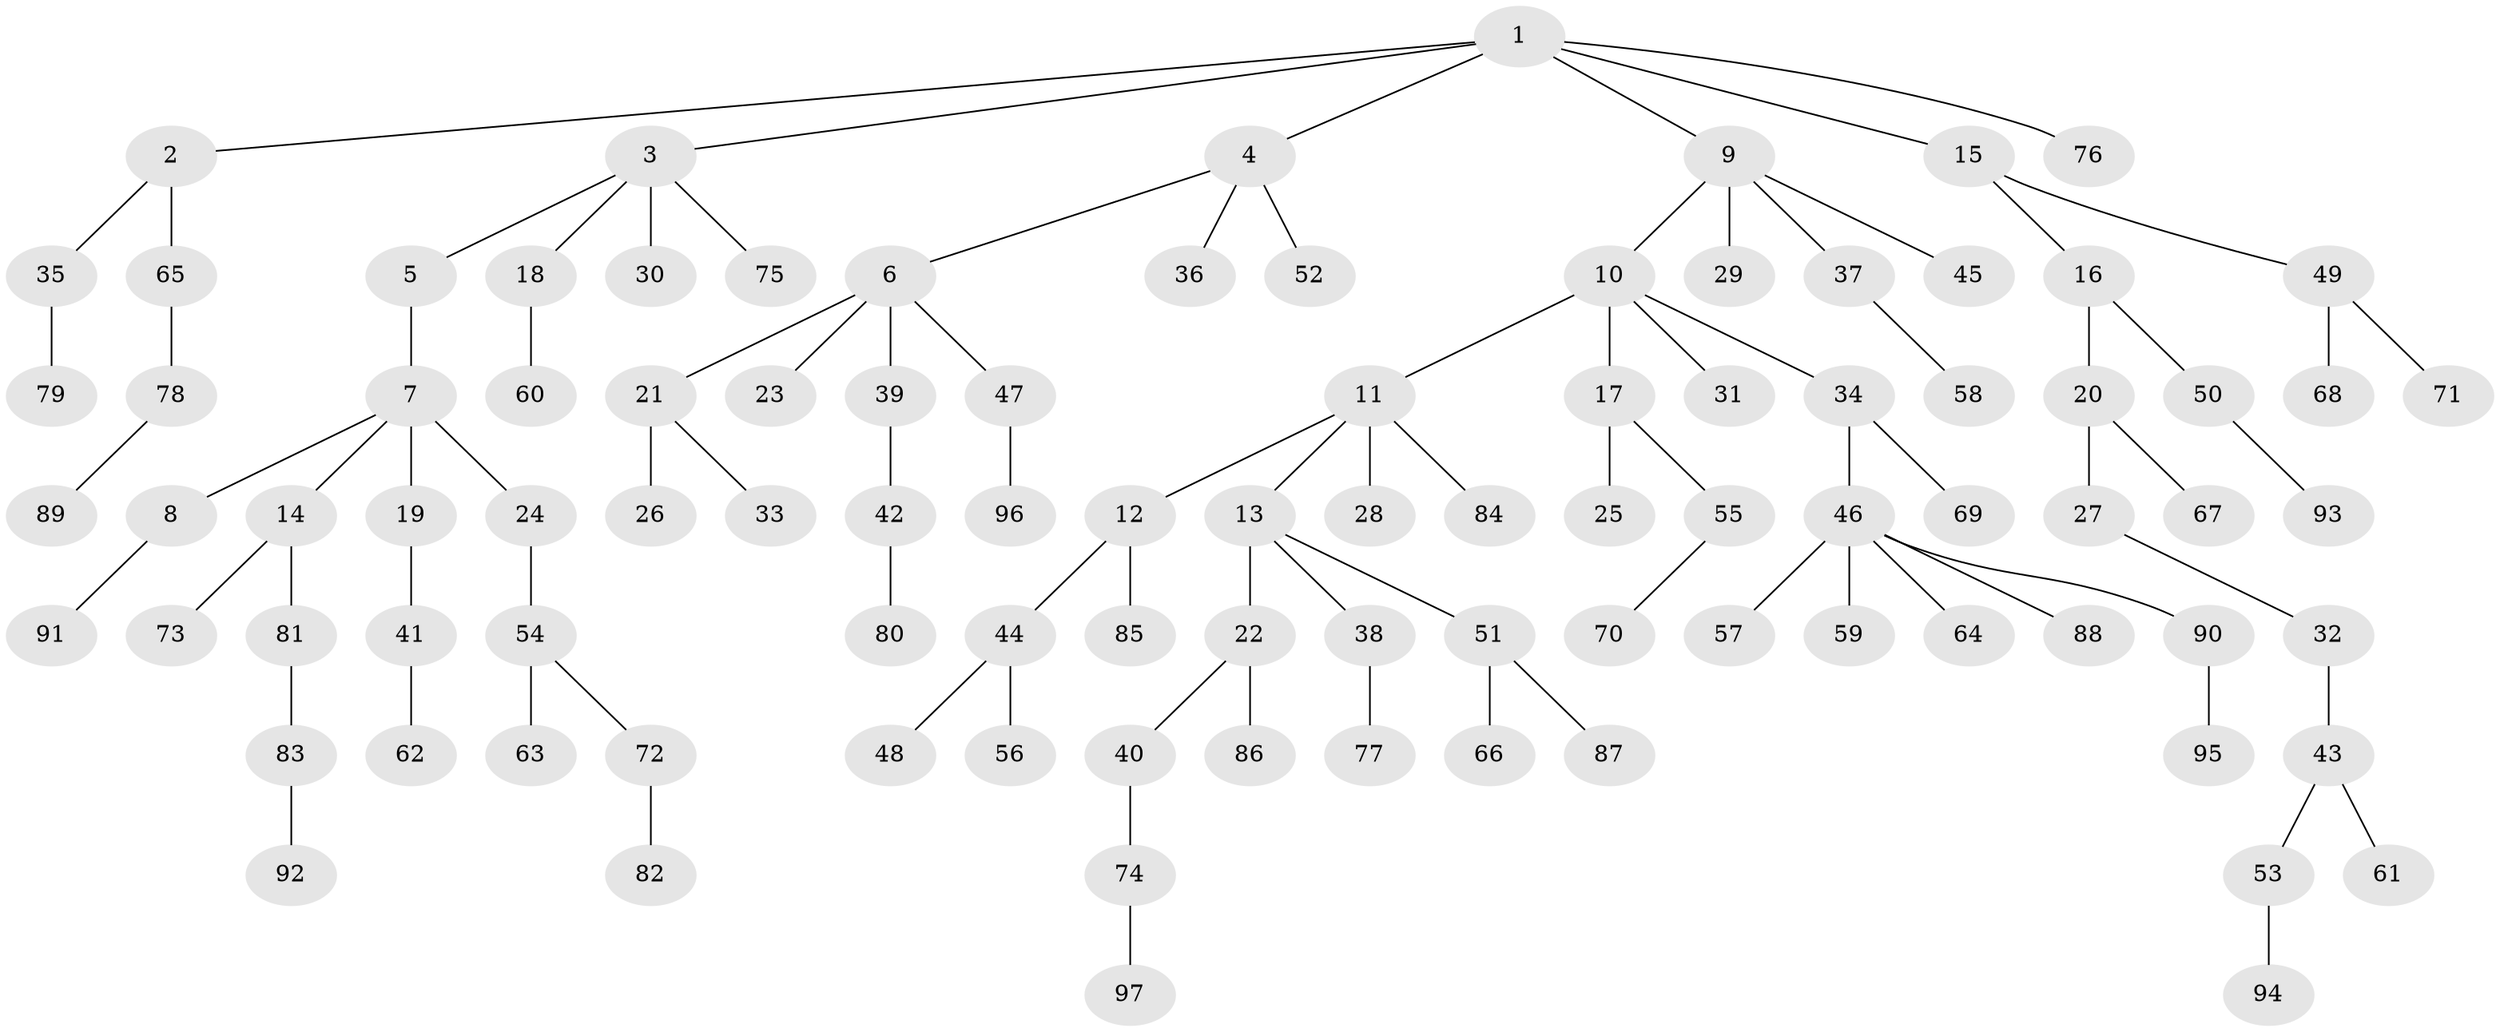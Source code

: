 // Generated by graph-tools (version 1.1) at 2025/15/03/09/25 04:15:34]
// undirected, 97 vertices, 96 edges
graph export_dot {
graph [start="1"]
  node [color=gray90,style=filled];
  1;
  2;
  3;
  4;
  5;
  6;
  7;
  8;
  9;
  10;
  11;
  12;
  13;
  14;
  15;
  16;
  17;
  18;
  19;
  20;
  21;
  22;
  23;
  24;
  25;
  26;
  27;
  28;
  29;
  30;
  31;
  32;
  33;
  34;
  35;
  36;
  37;
  38;
  39;
  40;
  41;
  42;
  43;
  44;
  45;
  46;
  47;
  48;
  49;
  50;
  51;
  52;
  53;
  54;
  55;
  56;
  57;
  58;
  59;
  60;
  61;
  62;
  63;
  64;
  65;
  66;
  67;
  68;
  69;
  70;
  71;
  72;
  73;
  74;
  75;
  76;
  77;
  78;
  79;
  80;
  81;
  82;
  83;
  84;
  85;
  86;
  87;
  88;
  89;
  90;
  91;
  92;
  93;
  94;
  95;
  96;
  97;
  1 -- 2;
  1 -- 3;
  1 -- 4;
  1 -- 9;
  1 -- 15;
  1 -- 76;
  2 -- 35;
  2 -- 65;
  3 -- 5;
  3 -- 18;
  3 -- 30;
  3 -- 75;
  4 -- 6;
  4 -- 36;
  4 -- 52;
  5 -- 7;
  6 -- 21;
  6 -- 23;
  6 -- 39;
  6 -- 47;
  7 -- 8;
  7 -- 14;
  7 -- 19;
  7 -- 24;
  8 -- 91;
  9 -- 10;
  9 -- 29;
  9 -- 37;
  9 -- 45;
  10 -- 11;
  10 -- 17;
  10 -- 31;
  10 -- 34;
  11 -- 12;
  11 -- 13;
  11 -- 28;
  11 -- 84;
  12 -- 44;
  12 -- 85;
  13 -- 22;
  13 -- 38;
  13 -- 51;
  14 -- 73;
  14 -- 81;
  15 -- 16;
  15 -- 49;
  16 -- 20;
  16 -- 50;
  17 -- 25;
  17 -- 55;
  18 -- 60;
  19 -- 41;
  20 -- 27;
  20 -- 67;
  21 -- 26;
  21 -- 33;
  22 -- 40;
  22 -- 86;
  24 -- 54;
  27 -- 32;
  32 -- 43;
  34 -- 46;
  34 -- 69;
  35 -- 79;
  37 -- 58;
  38 -- 77;
  39 -- 42;
  40 -- 74;
  41 -- 62;
  42 -- 80;
  43 -- 53;
  43 -- 61;
  44 -- 48;
  44 -- 56;
  46 -- 57;
  46 -- 59;
  46 -- 64;
  46 -- 88;
  46 -- 90;
  47 -- 96;
  49 -- 68;
  49 -- 71;
  50 -- 93;
  51 -- 66;
  51 -- 87;
  53 -- 94;
  54 -- 63;
  54 -- 72;
  55 -- 70;
  65 -- 78;
  72 -- 82;
  74 -- 97;
  78 -- 89;
  81 -- 83;
  83 -- 92;
  90 -- 95;
}

